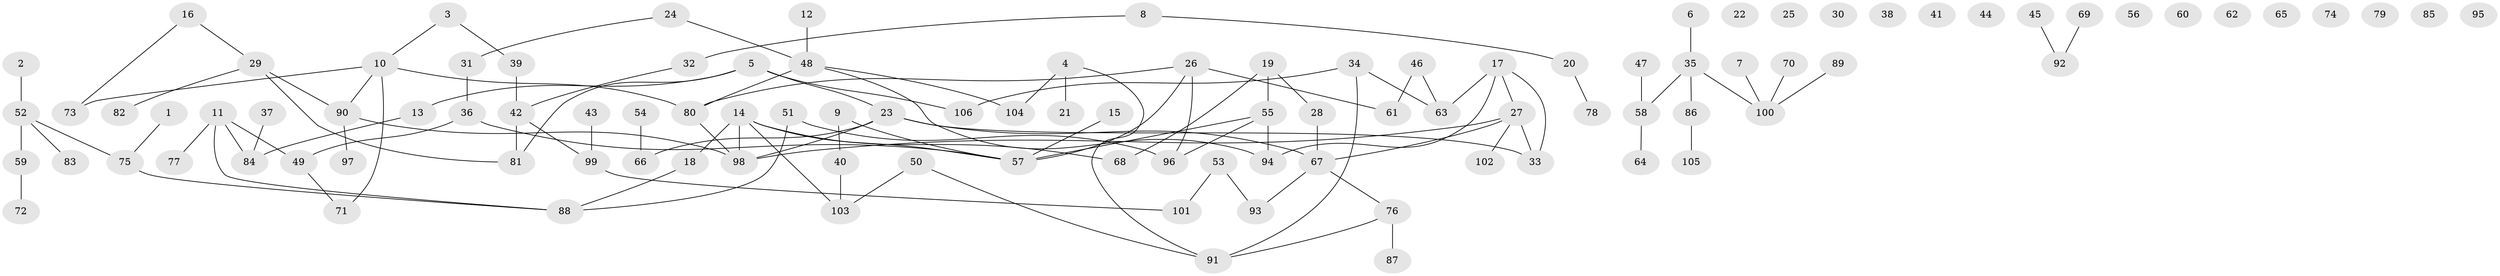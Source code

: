 // Generated by graph-tools (version 1.1) at 2025/00/03/09/25 03:00:51]
// undirected, 106 vertices, 114 edges
graph export_dot {
graph [start="1"]
  node [color=gray90,style=filled];
  1;
  2;
  3;
  4;
  5;
  6;
  7;
  8;
  9;
  10;
  11;
  12;
  13;
  14;
  15;
  16;
  17;
  18;
  19;
  20;
  21;
  22;
  23;
  24;
  25;
  26;
  27;
  28;
  29;
  30;
  31;
  32;
  33;
  34;
  35;
  36;
  37;
  38;
  39;
  40;
  41;
  42;
  43;
  44;
  45;
  46;
  47;
  48;
  49;
  50;
  51;
  52;
  53;
  54;
  55;
  56;
  57;
  58;
  59;
  60;
  61;
  62;
  63;
  64;
  65;
  66;
  67;
  68;
  69;
  70;
  71;
  72;
  73;
  74;
  75;
  76;
  77;
  78;
  79;
  80;
  81;
  82;
  83;
  84;
  85;
  86;
  87;
  88;
  89;
  90;
  91;
  92;
  93;
  94;
  95;
  96;
  97;
  98;
  99;
  100;
  101;
  102;
  103;
  104;
  105;
  106;
  1 -- 75;
  2 -- 52;
  3 -- 10;
  3 -- 39;
  4 -- 21;
  4 -- 91;
  4 -- 104;
  5 -- 13;
  5 -- 23;
  5 -- 81;
  5 -- 106;
  6 -- 35;
  7 -- 100;
  8 -- 20;
  8 -- 32;
  9 -- 40;
  9 -- 57;
  10 -- 71;
  10 -- 73;
  10 -- 80;
  10 -- 90;
  11 -- 49;
  11 -- 77;
  11 -- 84;
  11 -- 88;
  12 -- 48;
  13 -- 84;
  14 -- 18;
  14 -- 57;
  14 -- 68;
  14 -- 98;
  14 -- 103;
  15 -- 57;
  16 -- 29;
  16 -- 73;
  17 -- 27;
  17 -- 33;
  17 -- 63;
  17 -- 94;
  18 -- 88;
  19 -- 28;
  19 -- 55;
  19 -- 68;
  20 -- 78;
  23 -- 33;
  23 -- 66;
  23 -- 67;
  23 -- 98;
  24 -- 31;
  24 -- 48;
  26 -- 57;
  26 -- 61;
  26 -- 80;
  26 -- 96;
  27 -- 33;
  27 -- 67;
  27 -- 98;
  27 -- 102;
  28 -- 67;
  29 -- 81;
  29 -- 82;
  29 -- 90;
  31 -- 36;
  32 -- 42;
  34 -- 63;
  34 -- 91;
  34 -- 106;
  35 -- 58;
  35 -- 86;
  35 -- 100;
  36 -- 49;
  36 -- 57;
  37 -- 84;
  39 -- 42;
  40 -- 103;
  42 -- 81;
  42 -- 99;
  43 -- 99;
  45 -- 92;
  46 -- 61;
  46 -- 63;
  47 -- 58;
  48 -- 80;
  48 -- 94;
  48 -- 104;
  49 -- 71;
  50 -- 91;
  50 -- 103;
  51 -- 88;
  51 -- 96;
  52 -- 59;
  52 -- 75;
  52 -- 83;
  53 -- 93;
  53 -- 101;
  54 -- 66;
  55 -- 57;
  55 -- 94;
  55 -- 96;
  58 -- 64;
  59 -- 72;
  67 -- 76;
  67 -- 93;
  69 -- 92;
  70 -- 100;
  75 -- 88;
  76 -- 87;
  76 -- 91;
  80 -- 98;
  86 -- 105;
  89 -- 100;
  90 -- 97;
  90 -- 98;
  99 -- 101;
}
